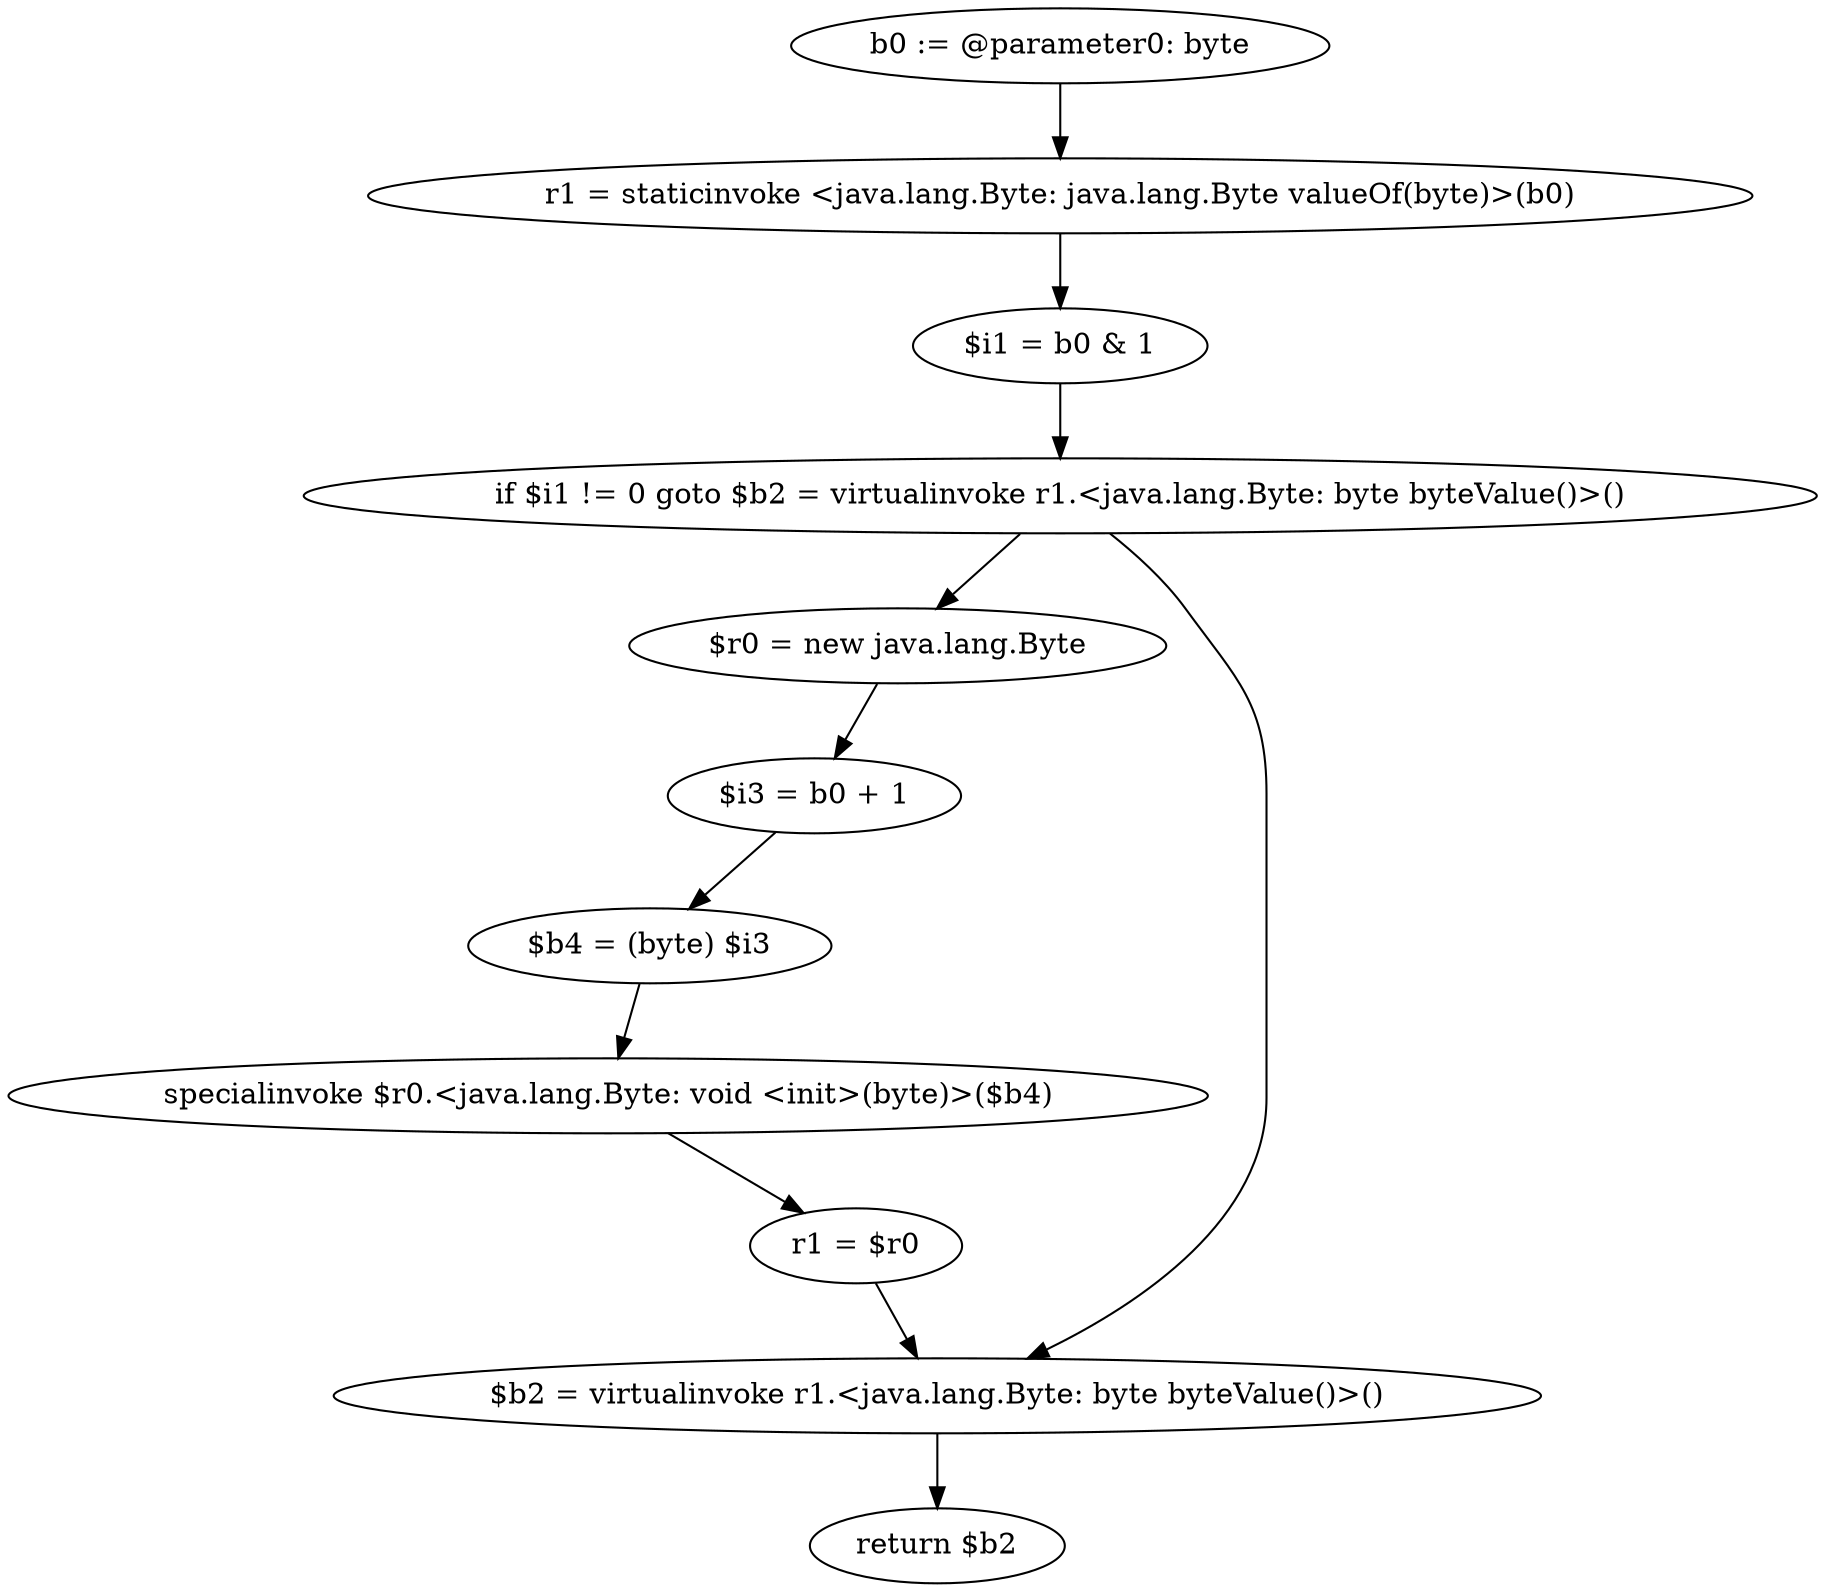 digraph "unitGraph" {
    "b0 := @parameter0: byte"
    "r1 = staticinvoke <java.lang.Byte: java.lang.Byte valueOf(byte)>(b0)"
    "$i1 = b0 & 1"
    "if $i1 != 0 goto $b2 = virtualinvoke r1.<java.lang.Byte: byte byteValue()>()"
    "$r0 = new java.lang.Byte"
    "$i3 = b0 + 1"
    "$b4 = (byte) $i3"
    "specialinvoke $r0.<java.lang.Byte: void <init>(byte)>($b4)"
    "r1 = $r0"
    "$b2 = virtualinvoke r1.<java.lang.Byte: byte byteValue()>()"
    "return $b2"
    "b0 := @parameter0: byte"->"r1 = staticinvoke <java.lang.Byte: java.lang.Byte valueOf(byte)>(b0)";
    "r1 = staticinvoke <java.lang.Byte: java.lang.Byte valueOf(byte)>(b0)"->"$i1 = b0 & 1";
    "$i1 = b0 & 1"->"if $i1 != 0 goto $b2 = virtualinvoke r1.<java.lang.Byte: byte byteValue()>()";
    "if $i1 != 0 goto $b2 = virtualinvoke r1.<java.lang.Byte: byte byteValue()>()"->"$r0 = new java.lang.Byte";
    "if $i1 != 0 goto $b2 = virtualinvoke r1.<java.lang.Byte: byte byteValue()>()"->"$b2 = virtualinvoke r1.<java.lang.Byte: byte byteValue()>()";
    "$r0 = new java.lang.Byte"->"$i3 = b0 + 1";
    "$i3 = b0 + 1"->"$b4 = (byte) $i3";
    "$b4 = (byte) $i3"->"specialinvoke $r0.<java.lang.Byte: void <init>(byte)>($b4)";
    "specialinvoke $r0.<java.lang.Byte: void <init>(byte)>($b4)"->"r1 = $r0";
    "r1 = $r0"->"$b2 = virtualinvoke r1.<java.lang.Byte: byte byteValue()>()";
    "$b2 = virtualinvoke r1.<java.lang.Byte: byte byteValue()>()"->"return $b2";
}
